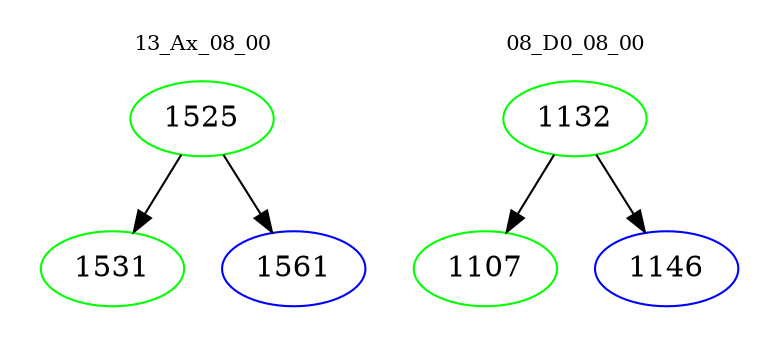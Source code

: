 digraph{
subgraph cluster_0 {
color = white
label = "13_Ax_08_00";
fontsize=10;
T0_1525 [label="1525", color="green"]
T0_1525 -> T0_1531 [color="black"]
T0_1531 [label="1531", color="green"]
T0_1525 -> T0_1561 [color="black"]
T0_1561 [label="1561", color="blue"]
}
subgraph cluster_1 {
color = white
label = "08_D0_08_00";
fontsize=10;
T1_1132 [label="1132", color="green"]
T1_1132 -> T1_1107 [color="black"]
T1_1107 [label="1107", color="green"]
T1_1132 -> T1_1146 [color="black"]
T1_1146 [label="1146", color="blue"]
}
}
